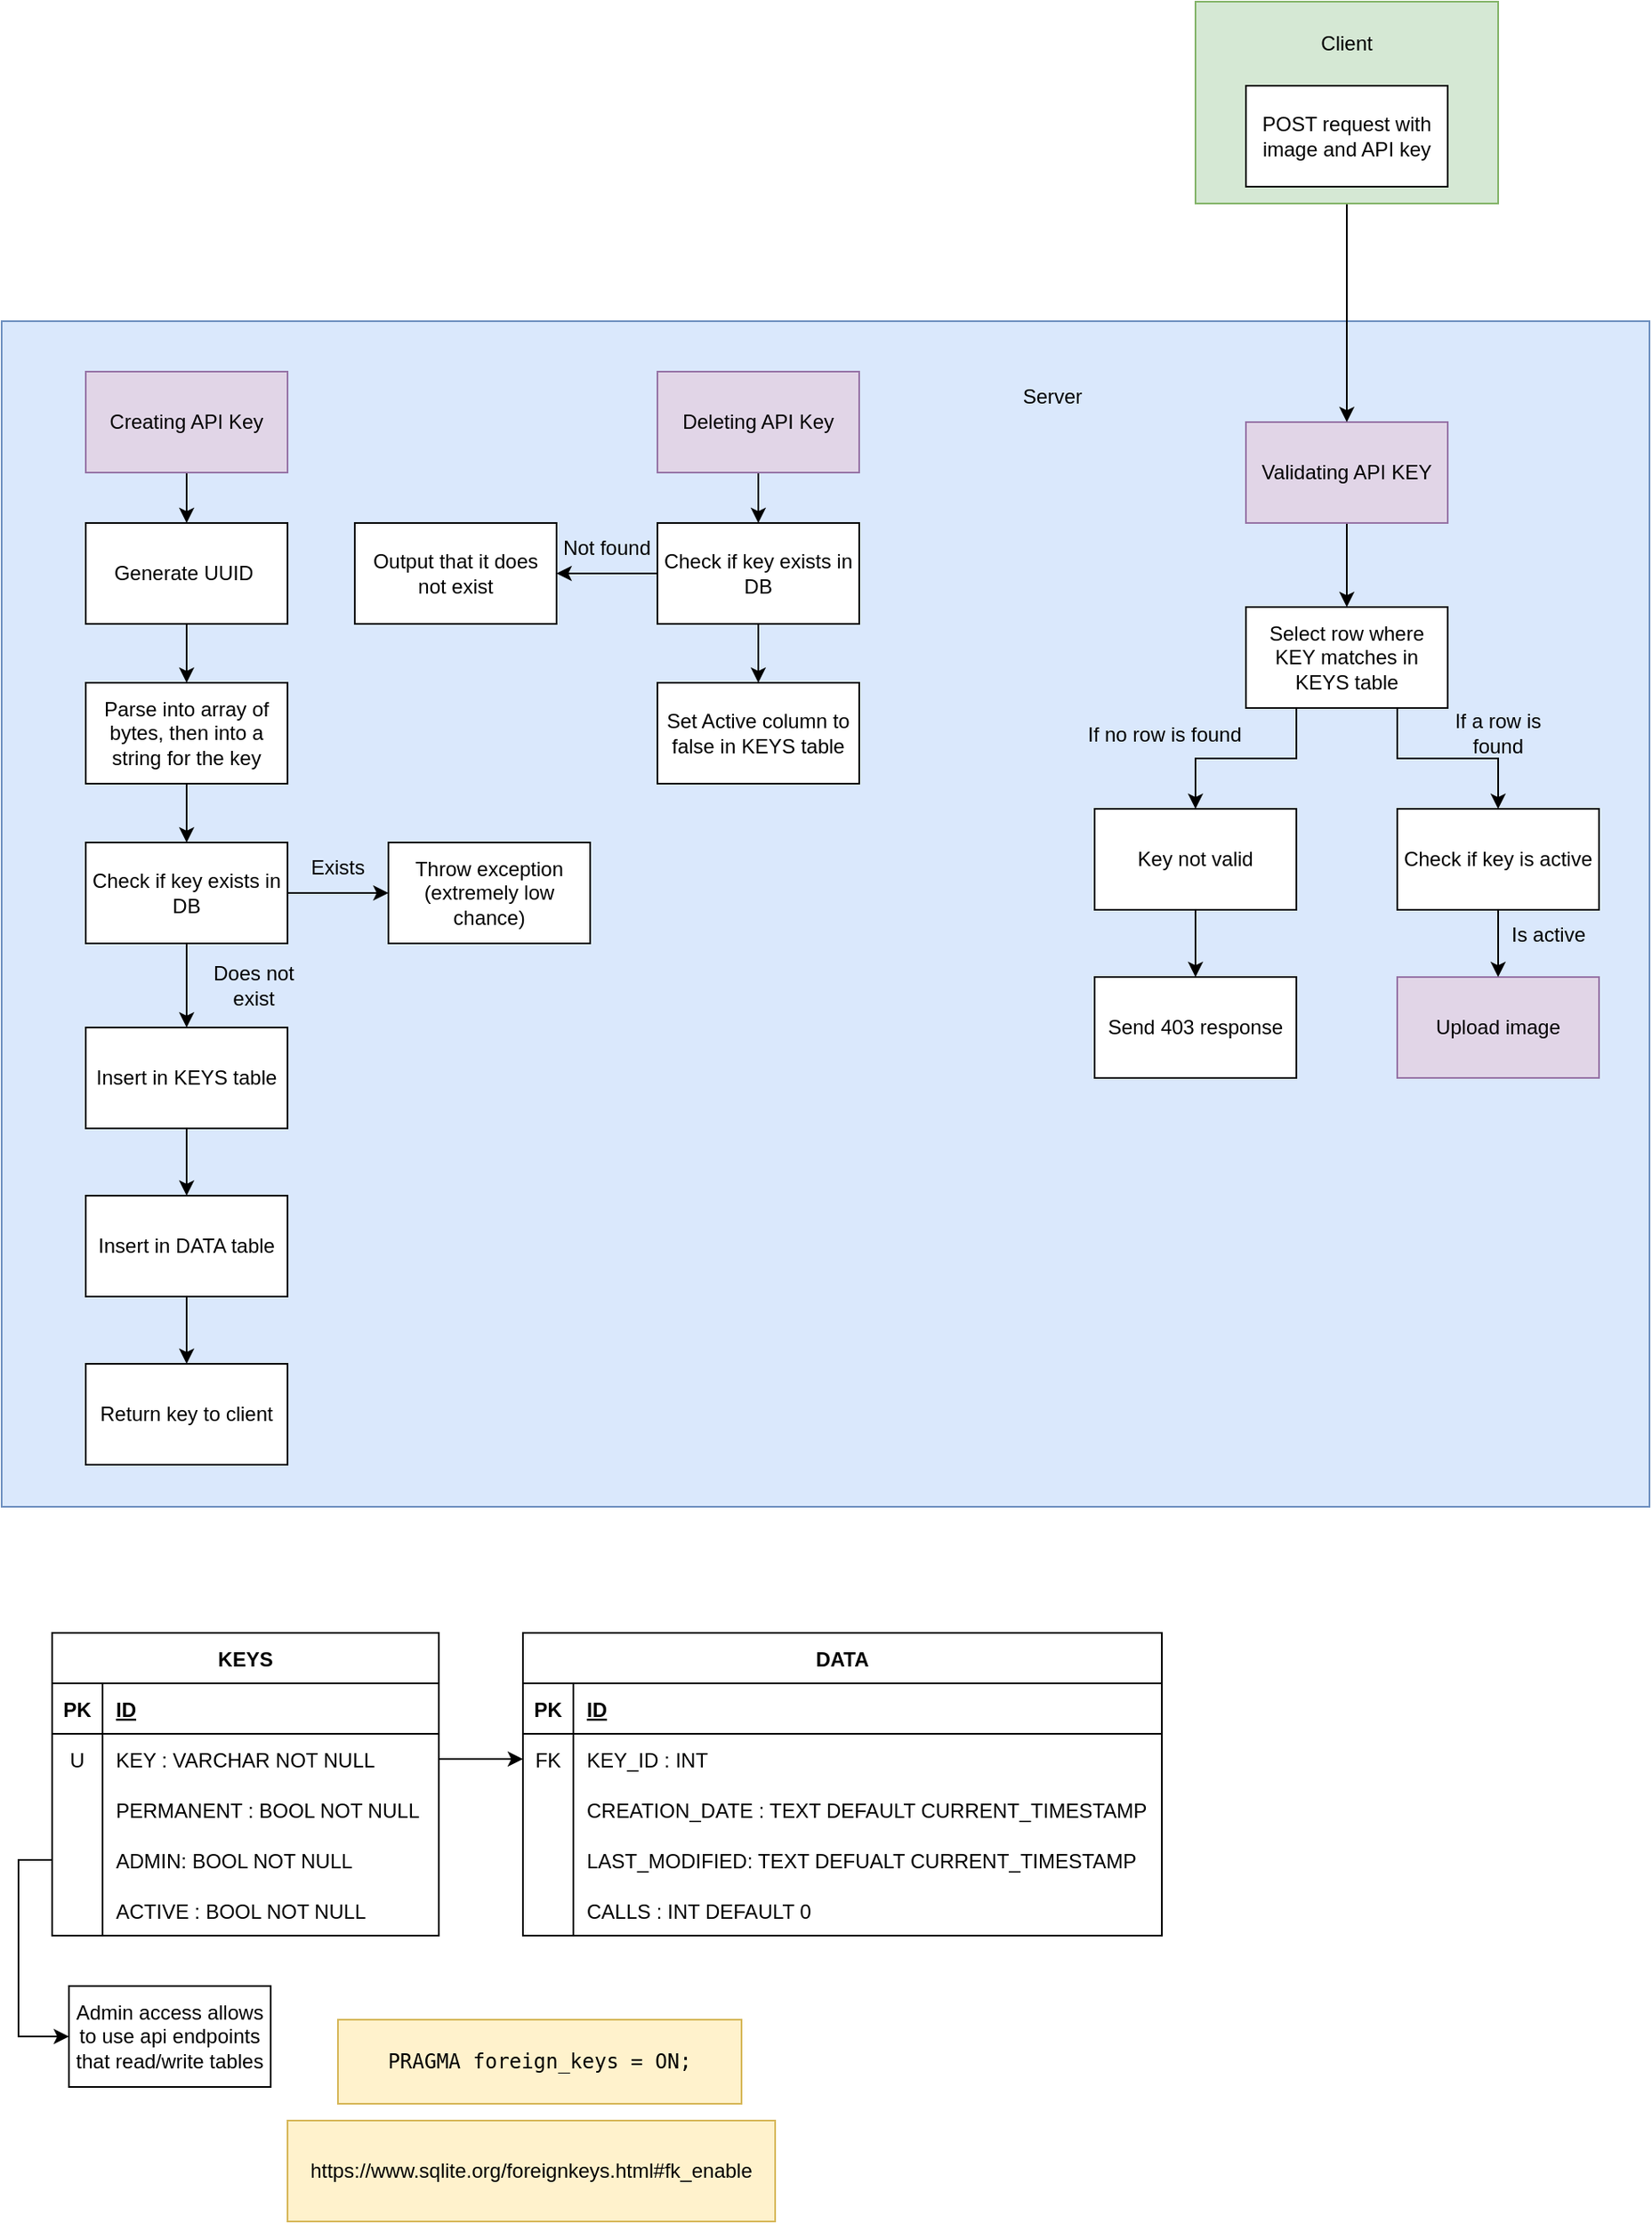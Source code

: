 <mxfile version="16.6.4" type="device"><diagram id="5JW9QRFGZYJv1i0NYqDo" name="Page-1"><mxGraphModel dx="1422" dy="1293" grid="1" gridSize="10" guides="1" tooltips="1" connect="1" arrows="1" fold="1" page="1" pageScale="1" pageWidth="1000" pageHeight="500" math="0" shadow="0"><root><mxCell id="0"/><mxCell id="1" parent="0"/><mxCell id="wKoaRFT6PWMqUwzqwJOh-6" value="" style="rounded=0;whiteSpace=wrap;html=1;fillColor=#dae8fc;strokeColor=#6c8ebf;" parent="1" vertex="1"><mxGeometry x="10" y="-230" width="980" height="705" as="geometry"/></mxCell><mxCell id="wKoaRFT6PWMqUwzqwJOh-14" value="" style="edgeStyle=orthogonalEdgeStyle;rounded=0;orthogonalLoop=1;jettySize=auto;html=1;" parent="1" source="f61jdf3002YQhbzdiK5C-1" target="wKoaRFT6PWMqUwzqwJOh-9" edge="1"><mxGeometry relative="1" as="geometry"/></mxCell><mxCell id="f61jdf3002YQhbzdiK5C-1" value="Creating API Key" style="rounded=0;whiteSpace=wrap;html=1;fillColor=#e1d5e7;strokeColor=#9673a6;" parent="1" vertex="1"><mxGeometry x="60" y="-200" width="120" height="60" as="geometry"/></mxCell><mxCell id="wKoaRFT6PWMqUwzqwJOh-24" value="" style="edgeStyle=orthogonalEdgeStyle;rounded=0;orthogonalLoop=1;jettySize=auto;html=1;strokeColor=default;" parent="1" source="f61jdf3002YQhbzdiK5C-2" target="wKoaRFT6PWMqUwzqwJOh-23" edge="1"><mxGeometry relative="1" as="geometry"/></mxCell><mxCell id="f61jdf3002YQhbzdiK5C-2" value="Deleting API Key" style="rounded=0;whiteSpace=wrap;html=1;fillColor=#e1d5e7;strokeColor=#9673a6;" parent="1" vertex="1"><mxGeometry x="400" y="-200" width="120" height="60" as="geometry"/></mxCell><mxCell id="f61jdf3002YQhbzdiK5C-52" style="edgeStyle=orthogonalEdgeStyle;rounded=0;orthogonalLoop=1;jettySize=auto;html=1;exitX=0.5;exitY=1;exitDx=0;exitDy=0;" parent="1" source="f61jdf3002YQhbzdiK5C-3" target="f61jdf3002YQhbzdiK5C-51" edge="1"><mxGeometry relative="1" as="geometry"/></mxCell><mxCell id="f61jdf3002YQhbzdiK5C-3" value="Validating API KEY" style="rounded=0;whiteSpace=wrap;html=1;fillColor=#e1d5e7;strokeColor=#9673a6;" parent="1" vertex="1"><mxGeometry x="750" y="-170" width="120" height="60" as="geometry"/></mxCell><mxCell id="f61jdf3002YQhbzdiK5C-4" value="KEYS" style="shape=table;startSize=30;container=1;collapsible=1;childLayout=tableLayout;fixedRows=1;rowLines=0;fontStyle=1;align=center;resizeLast=1;" parent="1" vertex="1"><mxGeometry x="40" y="550" width="230" height="180" as="geometry"/></mxCell><mxCell id="f61jdf3002YQhbzdiK5C-5" value="" style="shape=tableRow;horizontal=0;startSize=0;swimlaneHead=0;swimlaneBody=0;fillColor=none;collapsible=0;dropTarget=0;points=[[0,0.5],[1,0.5]];portConstraint=eastwest;top=0;left=0;right=0;bottom=1;" parent="f61jdf3002YQhbzdiK5C-4" vertex="1"><mxGeometry y="30" width="230" height="30" as="geometry"/></mxCell><mxCell id="f61jdf3002YQhbzdiK5C-6" value="PK" style="shape=partialRectangle;connectable=0;fillColor=none;top=0;left=0;bottom=0;right=0;fontStyle=1;overflow=hidden;" parent="f61jdf3002YQhbzdiK5C-5" vertex="1"><mxGeometry width="30" height="30" as="geometry"><mxRectangle width="30" height="30" as="alternateBounds"/></mxGeometry></mxCell><mxCell id="f61jdf3002YQhbzdiK5C-7" value="ID" style="shape=partialRectangle;connectable=0;fillColor=none;top=0;left=0;bottom=0;right=0;align=left;spacingLeft=6;fontStyle=5;overflow=hidden;" parent="f61jdf3002YQhbzdiK5C-5" vertex="1"><mxGeometry x="30" width="200" height="30" as="geometry"><mxRectangle width="200" height="30" as="alternateBounds"/></mxGeometry></mxCell><mxCell id="f61jdf3002YQhbzdiK5C-8" value="" style="shape=tableRow;horizontal=0;startSize=0;swimlaneHead=0;swimlaneBody=0;fillColor=none;collapsible=0;dropTarget=0;points=[[0,0.5],[1,0.5]];portConstraint=eastwest;top=0;left=0;right=0;bottom=0;" parent="f61jdf3002YQhbzdiK5C-4" vertex="1"><mxGeometry y="60" width="230" height="30" as="geometry"/></mxCell><mxCell id="f61jdf3002YQhbzdiK5C-9" value="U" style="shape=partialRectangle;connectable=0;fillColor=none;top=0;left=0;bottom=0;right=0;editable=1;overflow=hidden;" parent="f61jdf3002YQhbzdiK5C-8" vertex="1"><mxGeometry width="30" height="30" as="geometry"><mxRectangle width="30" height="30" as="alternateBounds"/></mxGeometry></mxCell><mxCell id="f61jdf3002YQhbzdiK5C-10" value="KEY : VARCHAR NOT NULL" style="shape=partialRectangle;connectable=0;fillColor=none;top=0;left=0;bottom=0;right=0;align=left;spacingLeft=6;overflow=hidden;" parent="f61jdf3002YQhbzdiK5C-8" vertex="1"><mxGeometry x="30" width="200" height="30" as="geometry"><mxRectangle width="200" height="30" as="alternateBounds"/></mxGeometry></mxCell><mxCell id="f61jdf3002YQhbzdiK5C-11" value="" style="shape=tableRow;horizontal=0;startSize=0;swimlaneHead=0;swimlaneBody=0;fillColor=none;collapsible=0;dropTarget=0;points=[[0,0.5],[1,0.5]];portConstraint=eastwest;top=0;left=0;right=0;bottom=0;" parent="f61jdf3002YQhbzdiK5C-4" vertex="1"><mxGeometry y="90" width="230" height="30" as="geometry"/></mxCell><mxCell id="f61jdf3002YQhbzdiK5C-12" value="" style="shape=partialRectangle;connectable=0;fillColor=none;top=0;left=0;bottom=0;right=0;editable=1;overflow=hidden;" parent="f61jdf3002YQhbzdiK5C-11" vertex="1"><mxGeometry width="30" height="30" as="geometry"><mxRectangle width="30" height="30" as="alternateBounds"/></mxGeometry></mxCell><mxCell id="f61jdf3002YQhbzdiK5C-13" value="PERMANENT : BOOL NOT NULL" style="shape=partialRectangle;connectable=0;fillColor=none;top=0;left=0;bottom=0;right=0;align=left;spacingLeft=6;overflow=hidden;" parent="f61jdf3002YQhbzdiK5C-11" vertex="1"><mxGeometry x="30" width="200" height="30" as="geometry"><mxRectangle width="200" height="30" as="alternateBounds"/></mxGeometry></mxCell><mxCell id="wKoaRFT6PWMqUwzqwJOh-47" value="" style="shape=tableRow;horizontal=0;startSize=0;swimlaneHead=0;swimlaneBody=0;fillColor=none;collapsible=0;dropTarget=0;points=[[0,0.5],[1,0.5]];portConstraint=eastwest;top=0;left=0;right=0;bottom=0;" parent="f61jdf3002YQhbzdiK5C-4" vertex="1"><mxGeometry y="120" width="230" height="30" as="geometry"/></mxCell><mxCell id="wKoaRFT6PWMqUwzqwJOh-48" value="" style="shape=partialRectangle;connectable=0;fillColor=none;top=0;left=0;bottom=0;right=0;editable=1;overflow=hidden;" parent="wKoaRFT6PWMqUwzqwJOh-47" vertex="1"><mxGeometry width="30" height="30" as="geometry"><mxRectangle width="30" height="30" as="alternateBounds"/></mxGeometry></mxCell><mxCell id="wKoaRFT6PWMqUwzqwJOh-49" value="ADMIN: BOOL NOT NULL" style="shape=partialRectangle;connectable=0;fillColor=none;top=0;left=0;bottom=0;right=0;align=left;spacingLeft=6;overflow=hidden;" parent="wKoaRFT6PWMqUwzqwJOh-47" vertex="1"><mxGeometry x="30" width="200" height="30" as="geometry"><mxRectangle width="200" height="30" as="alternateBounds"/></mxGeometry></mxCell><mxCell id="f61jdf3002YQhbzdiK5C-14" value="" style="shape=tableRow;horizontal=0;startSize=0;swimlaneHead=0;swimlaneBody=0;fillColor=none;collapsible=0;dropTarget=0;points=[[0,0.5],[1,0.5]];portConstraint=eastwest;top=0;left=0;right=0;bottom=0;" parent="f61jdf3002YQhbzdiK5C-4" vertex="1"><mxGeometry y="150" width="230" height="30" as="geometry"/></mxCell><mxCell id="f61jdf3002YQhbzdiK5C-15" value="" style="shape=partialRectangle;connectable=0;fillColor=none;top=0;left=0;bottom=0;right=0;editable=1;overflow=hidden;" parent="f61jdf3002YQhbzdiK5C-14" vertex="1"><mxGeometry width="30" height="30" as="geometry"><mxRectangle width="30" height="30" as="alternateBounds"/></mxGeometry></mxCell><mxCell id="f61jdf3002YQhbzdiK5C-16" value="ACTIVE : BOOL NOT NULL" style="shape=partialRectangle;connectable=0;fillColor=none;top=0;left=0;bottom=0;right=0;align=left;spacingLeft=6;overflow=hidden;" parent="f61jdf3002YQhbzdiK5C-14" vertex="1"><mxGeometry x="30" width="200" height="30" as="geometry"><mxRectangle width="200" height="30" as="alternateBounds"/></mxGeometry></mxCell><mxCell id="f61jdf3002YQhbzdiK5C-31" value="DATA" style="shape=table;startSize=30;container=1;collapsible=1;childLayout=tableLayout;fixedRows=1;rowLines=0;fontStyle=1;align=center;resizeLast=1;" parent="1" vertex="1"><mxGeometry x="320" y="550" width="380" height="180" as="geometry"/></mxCell><mxCell id="f61jdf3002YQhbzdiK5C-32" value="" style="shape=tableRow;horizontal=0;startSize=0;swimlaneHead=0;swimlaneBody=0;fillColor=none;collapsible=0;dropTarget=0;points=[[0,0.5],[1,0.5]];portConstraint=eastwest;top=0;left=0;right=0;bottom=1;" parent="f61jdf3002YQhbzdiK5C-31" vertex="1"><mxGeometry y="30" width="380" height="30" as="geometry"/></mxCell><mxCell id="f61jdf3002YQhbzdiK5C-33" value="PK" style="shape=partialRectangle;connectable=0;fillColor=none;top=0;left=0;bottom=0;right=0;fontStyle=1;overflow=hidden;" parent="f61jdf3002YQhbzdiK5C-32" vertex="1"><mxGeometry width="30" height="30" as="geometry"><mxRectangle width="30" height="30" as="alternateBounds"/></mxGeometry></mxCell><mxCell id="f61jdf3002YQhbzdiK5C-34" value="ID" style="shape=partialRectangle;connectable=0;fillColor=none;top=0;left=0;bottom=0;right=0;align=left;spacingLeft=6;fontStyle=5;overflow=hidden;" parent="f61jdf3002YQhbzdiK5C-32" vertex="1"><mxGeometry x="30" width="350" height="30" as="geometry"><mxRectangle width="350" height="30" as="alternateBounds"/></mxGeometry></mxCell><mxCell id="f61jdf3002YQhbzdiK5C-41" value="" style="shape=tableRow;horizontal=0;startSize=0;swimlaneHead=0;swimlaneBody=0;fillColor=none;collapsible=0;dropTarget=0;points=[[0,0.5],[1,0.5]];portConstraint=eastwest;top=0;left=0;right=0;bottom=0;" parent="f61jdf3002YQhbzdiK5C-31" vertex="1"><mxGeometry y="60" width="380" height="30" as="geometry"/></mxCell><mxCell id="f61jdf3002YQhbzdiK5C-42" value="FK" style="shape=partialRectangle;connectable=0;fillColor=none;top=0;left=0;bottom=0;right=0;editable=1;overflow=hidden;" parent="f61jdf3002YQhbzdiK5C-41" vertex="1"><mxGeometry width="30" height="30" as="geometry"><mxRectangle width="30" height="30" as="alternateBounds"/></mxGeometry></mxCell><mxCell id="f61jdf3002YQhbzdiK5C-43" value="KEY_ID : INT" style="shape=partialRectangle;connectable=0;fillColor=none;top=0;left=0;bottom=0;right=0;align=left;spacingLeft=6;overflow=hidden;" parent="f61jdf3002YQhbzdiK5C-41" vertex="1"><mxGeometry x="30" width="350" height="30" as="geometry"><mxRectangle width="350" height="30" as="alternateBounds"/></mxGeometry></mxCell><mxCell id="f61jdf3002YQhbzdiK5C-35" value="" style="shape=tableRow;horizontal=0;startSize=0;swimlaneHead=0;swimlaneBody=0;fillColor=none;collapsible=0;dropTarget=0;points=[[0,0.5],[1,0.5]];portConstraint=eastwest;top=0;left=0;right=0;bottom=0;" parent="f61jdf3002YQhbzdiK5C-31" vertex="1"><mxGeometry y="90" width="380" height="30" as="geometry"/></mxCell><mxCell id="f61jdf3002YQhbzdiK5C-36" value="" style="shape=partialRectangle;connectable=0;fillColor=none;top=0;left=0;bottom=0;right=0;editable=1;overflow=hidden;" parent="f61jdf3002YQhbzdiK5C-35" vertex="1"><mxGeometry width="30" height="30" as="geometry"><mxRectangle width="30" height="30" as="alternateBounds"/></mxGeometry></mxCell><mxCell id="f61jdf3002YQhbzdiK5C-37" value="CREATION_DATE : TEXT DEFAULT CURRENT_TIMESTAMP" style="shape=partialRectangle;connectable=0;fillColor=none;top=0;left=0;bottom=0;right=0;align=left;spacingLeft=6;overflow=hidden;" parent="f61jdf3002YQhbzdiK5C-35" vertex="1"><mxGeometry x="30" width="350" height="30" as="geometry"><mxRectangle width="350" height="30" as="alternateBounds"/></mxGeometry></mxCell><mxCell id="wKoaRFT6PWMqUwzqwJOh-44" value="" style="shape=tableRow;horizontal=0;startSize=0;swimlaneHead=0;swimlaneBody=0;fillColor=none;collapsible=0;dropTarget=0;points=[[0,0.5],[1,0.5]];portConstraint=eastwest;top=0;left=0;right=0;bottom=0;" parent="f61jdf3002YQhbzdiK5C-31" vertex="1"><mxGeometry y="120" width="380" height="30" as="geometry"/></mxCell><mxCell id="wKoaRFT6PWMqUwzqwJOh-45" value="" style="shape=partialRectangle;connectable=0;fillColor=none;top=0;left=0;bottom=0;right=0;editable=1;overflow=hidden;" parent="wKoaRFT6PWMqUwzqwJOh-44" vertex="1"><mxGeometry width="30" height="30" as="geometry"><mxRectangle width="30" height="30" as="alternateBounds"/></mxGeometry></mxCell><mxCell id="wKoaRFT6PWMqUwzqwJOh-46" value="LAST_MODIFIED: TEXT DEFUALT CURRENT_TIMESTAMP" style="shape=partialRectangle;connectable=0;fillColor=none;top=0;left=0;bottom=0;right=0;align=left;spacingLeft=6;overflow=hidden;" parent="wKoaRFT6PWMqUwzqwJOh-44" vertex="1"><mxGeometry x="30" width="350" height="30" as="geometry"><mxRectangle width="350" height="30" as="alternateBounds"/></mxGeometry></mxCell><mxCell id="f61jdf3002YQhbzdiK5C-38" value="" style="shape=tableRow;horizontal=0;startSize=0;swimlaneHead=0;swimlaneBody=0;fillColor=none;collapsible=0;dropTarget=0;points=[[0,0.5],[1,0.5]];portConstraint=eastwest;top=0;left=0;right=0;bottom=0;" parent="f61jdf3002YQhbzdiK5C-31" vertex="1"><mxGeometry y="150" width="380" height="30" as="geometry"/></mxCell><mxCell id="f61jdf3002YQhbzdiK5C-39" value="" style="shape=partialRectangle;connectable=0;fillColor=none;top=0;left=0;bottom=0;right=0;editable=1;overflow=hidden;" parent="f61jdf3002YQhbzdiK5C-38" vertex="1"><mxGeometry width="30" height="30" as="geometry"><mxRectangle width="30" height="30" as="alternateBounds"/></mxGeometry></mxCell><mxCell id="f61jdf3002YQhbzdiK5C-40" value="CALLS : INT DEFAULT 0" style="shape=partialRectangle;connectable=0;fillColor=none;top=0;left=0;bottom=0;right=0;align=left;spacingLeft=6;overflow=hidden;" parent="f61jdf3002YQhbzdiK5C-38" vertex="1"><mxGeometry x="30" width="350" height="30" as="geometry"><mxRectangle width="350" height="30" as="alternateBounds"/></mxGeometry></mxCell><mxCell id="f61jdf3002YQhbzdiK5C-44" value="" style="endArrow=classic;html=1;rounded=0;edgeStyle=orthogonalEdgeStyle;" parent="1" source="f61jdf3002YQhbzdiK5C-8" target="f61jdf3002YQhbzdiK5C-41" edge="1"><mxGeometry width="50" height="50" relative="1" as="geometry"><mxPoint x="400" y="610" as="sourcePoint"/><mxPoint x="450" y="560" as="targetPoint"/></mxGeometry></mxCell><mxCell id="f61jdf3002YQhbzdiK5C-48" style="edgeStyle=orthogonalEdgeStyle;rounded=0;orthogonalLoop=1;jettySize=auto;html=1;exitX=0.5;exitY=1;exitDx=0;exitDy=0;" parent="1" source="f61jdf3002YQhbzdiK5C-45" target="f61jdf3002YQhbzdiK5C-46" edge="1"><mxGeometry relative="1" as="geometry"/></mxCell><mxCell id="f61jdf3002YQhbzdiK5C-45" value="Insert in KEYS table" style="rounded=0;whiteSpace=wrap;html=1;" parent="1" vertex="1"><mxGeometry x="60" y="190" width="120" height="60" as="geometry"/></mxCell><mxCell id="f61jdf3002YQhbzdiK5C-67" style="edgeStyle=orthogonalEdgeStyle;rounded=0;orthogonalLoop=1;jettySize=auto;html=1;exitX=0.5;exitY=1;exitDx=0;exitDy=0;" parent="1" source="f61jdf3002YQhbzdiK5C-46" target="f61jdf3002YQhbzdiK5C-66" edge="1"><mxGeometry relative="1" as="geometry"/></mxCell><mxCell id="f61jdf3002YQhbzdiK5C-46" value="Insert in DATA table" style="rounded=0;whiteSpace=wrap;html=1;" parent="1" vertex="1"><mxGeometry x="60" y="290" width="120" height="60" as="geometry"/></mxCell><mxCell id="f61jdf3002YQhbzdiK5C-49" value="Set Active column to false in KEYS table" style="rounded=0;whiteSpace=wrap;html=1;" parent="1" vertex="1"><mxGeometry x="400" y="-15" width="120" height="60" as="geometry"/></mxCell><mxCell id="f61jdf3002YQhbzdiK5C-59" style="edgeStyle=orthogonalEdgeStyle;rounded=0;orthogonalLoop=1;jettySize=auto;html=1;exitX=0.25;exitY=1;exitDx=0;exitDy=0;" parent="1" source="f61jdf3002YQhbzdiK5C-51" target="f61jdf3002YQhbzdiK5C-53" edge="1"><mxGeometry relative="1" as="geometry"/></mxCell><mxCell id="wKoaRFT6PWMqUwzqwJOh-30" style="edgeStyle=orthogonalEdgeStyle;rounded=0;orthogonalLoop=1;jettySize=auto;html=1;exitX=0.75;exitY=1;exitDx=0;exitDy=0;strokeColor=default;" parent="1" source="f61jdf3002YQhbzdiK5C-51" target="wKoaRFT6PWMqUwzqwJOh-29" edge="1"><mxGeometry relative="1" as="geometry"/></mxCell><mxCell id="f61jdf3002YQhbzdiK5C-51" value="Select row where KEY matches in KEYS table" style="rounded=0;whiteSpace=wrap;html=1;" parent="1" vertex="1"><mxGeometry x="750" y="-60" width="120" height="60" as="geometry"/></mxCell><mxCell id="f61jdf3002YQhbzdiK5C-64" value="" style="edgeStyle=orthogonalEdgeStyle;rounded=0;orthogonalLoop=1;jettySize=auto;html=1;" parent="1" source="f61jdf3002YQhbzdiK5C-53" target="f61jdf3002YQhbzdiK5C-63" edge="1"><mxGeometry relative="1" as="geometry"/></mxCell><mxCell id="f61jdf3002YQhbzdiK5C-53" value="Key not valid" style="rounded=0;whiteSpace=wrap;html=1;" parent="1" vertex="1"><mxGeometry x="660" y="60" width="120" height="60" as="geometry"/></mxCell><mxCell id="f61jdf3002YQhbzdiK5C-55" value="Upload image" style="rounded=0;whiteSpace=wrap;html=1;fillColor=#e1d5e7;strokeColor=#9673a6;" parent="1" vertex="1"><mxGeometry x="840" y="160" width="120" height="60" as="geometry"/></mxCell><mxCell id="f61jdf3002YQhbzdiK5C-62" value="If no row is found" style="text;strokeColor=none;fillColor=none;align=left;verticalAlign=middle;spacingLeft=4;spacingRight=4;overflow=hidden;points=[[0,0.5],[1,0.5]];portConstraint=eastwest;rotatable=0;" parent="1" vertex="1"><mxGeometry x="650" width="110" height="30" as="geometry"/></mxCell><mxCell id="f61jdf3002YQhbzdiK5C-63" value="Send 403 response" style="rounded=0;whiteSpace=wrap;html=1;" parent="1" vertex="1"><mxGeometry x="660" y="160" width="120" height="60" as="geometry"/></mxCell><mxCell id="f61jdf3002YQhbzdiK5C-65" value="If a row is found" style="text;html=1;strokeColor=none;fillColor=none;align=center;verticalAlign=middle;whiteSpace=wrap;rounded=0;" parent="1" vertex="1"><mxGeometry x="870" width="60" height="30" as="geometry"/></mxCell><mxCell id="f61jdf3002YQhbzdiK5C-66" value="Return key to client" style="rounded=0;whiteSpace=wrap;html=1;" parent="1" vertex="1"><mxGeometry x="60" y="390" width="120" height="60" as="geometry"/></mxCell><mxCell id="wKoaRFT6PWMqUwzqwJOh-2" style="edgeStyle=orthogonalEdgeStyle;rounded=0;orthogonalLoop=1;jettySize=auto;html=1;" parent="1" source="wKoaRFT6PWMqUwzqwJOh-1" target="f61jdf3002YQhbzdiK5C-3" edge="1"><mxGeometry relative="1" as="geometry"/></mxCell><mxCell id="wKoaRFT6PWMqUwzqwJOh-4" value="" style="rounded=0;whiteSpace=wrap;html=1;fillColor=#d5e8d4;strokeColor=#82b366;" parent="1" vertex="1"><mxGeometry x="720" y="-420" width="180" height="120" as="geometry"/></mxCell><mxCell id="wKoaRFT6PWMqUwzqwJOh-1" value="POST request with image and API key" style="rounded=0;whiteSpace=wrap;html=1;" parent="1" vertex="1"><mxGeometry x="750" y="-370" width="120" height="60" as="geometry"/></mxCell><mxCell id="wKoaRFT6PWMqUwzqwJOh-5" value="Client" style="text;html=1;strokeColor=none;fillColor=none;align=center;verticalAlign=middle;whiteSpace=wrap;rounded=0;" parent="1" vertex="1"><mxGeometry x="780" y="-410" width="60" height="30" as="geometry"/></mxCell><mxCell id="wKoaRFT6PWMqUwzqwJOh-7" value="Server" style="text;html=1;strokeColor=none;fillColor=none;align=center;verticalAlign=middle;whiteSpace=wrap;rounded=0;" parent="1" vertex="1"><mxGeometry x="560" y="-210" width="150" height="50" as="geometry"/></mxCell><mxCell id="wKoaRFT6PWMqUwzqwJOh-15" value="" style="edgeStyle=orthogonalEdgeStyle;rounded=0;orthogonalLoop=1;jettySize=auto;html=1;" parent="1" source="wKoaRFT6PWMqUwzqwJOh-9" target="wKoaRFT6PWMqUwzqwJOh-12" edge="1"><mxGeometry relative="1" as="geometry"/></mxCell><mxCell id="wKoaRFT6PWMqUwzqwJOh-9" value="Generate UUID&amp;nbsp;" style="rounded=0;whiteSpace=wrap;html=1;" parent="1" vertex="1"><mxGeometry x="60" y="-110" width="120" height="60" as="geometry"/></mxCell><mxCell id="wKoaRFT6PWMqUwzqwJOh-16" value="" style="edgeStyle=orthogonalEdgeStyle;rounded=0;orthogonalLoop=1;jettySize=auto;html=1;" parent="1" source="wKoaRFT6PWMqUwzqwJOh-12" target="wKoaRFT6PWMqUwzqwJOh-13" edge="1"><mxGeometry relative="1" as="geometry"/></mxCell><mxCell id="wKoaRFT6PWMqUwzqwJOh-12" value="Parse into array of bytes, then into a string for the key" style="rounded=0;whiteSpace=wrap;html=1;" parent="1" vertex="1"><mxGeometry x="60" y="-15" width="120" height="60" as="geometry"/></mxCell><mxCell id="wKoaRFT6PWMqUwzqwJOh-19" value="" style="edgeStyle=orthogonalEdgeStyle;rounded=0;orthogonalLoop=1;jettySize=auto;html=1;strokeColor=default;" parent="1" source="wKoaRFT6PWMqUwzqwJOh-13" target="wKoaRFT6PWMqUwzqwJOh-18" edge="1"><mxGeometry relative="1" as="geometry"/></mxCell><mxCell id="wKoaRFT6PWMqUwzqwJOh-21" value="" style="edgeStyle=orthogonalEdgeStyle;rounded=0;orthogonalLoop=1;jettySize=auto;html=1;strokeColor=default;" parent="1" source="wKoaRFT6PWMqUwzqwJOh-13" target="f61jdf3002YQhbzdiK5C-45" edge="1"><mxGeometry relative="1" as="geometry"/></mxCell><mxCell id="wKoaRFT6PWMqUwzqwJOh-13" value="Check if key exists in DB" style="rounded=0;whiteSpace=wrap;html=1;" parent="1" vertex="1"><mxGeometry x="60" y="80" width="120" height="60" as="geometry"/></mxCell><mxCell id="wKoaRFT6PWMqUwzqwJOh-18" value="Throw exception&lt;br&gt;(extremely low chance)" style="rounded=0;whiteSpace=wrap;html=1;" parent="1" vertex="1"><mxGeometry x="240" y="80" width="120" height="60" as="geometry"/></mxCell><mxCell id="wKoaRFT6PWMqUwzqwJOh-20" value="Exists" style="text;html=1;strokeColor=none;fillColor=none;align=center;verticalAlign=middle;whiteSpace=wrap;rounded=0;" parent="1" vertex="1"><mxGeometry x="180" y="80" width="60" height="30" as="geometry"/></mxCell><mxCell id="wKoaRFT6PWMqUwzqwJOh-22" value="Does not exist" style="text;html=1;strokeColor=none;fillColor=none;align=center;verticalAlign=middle;whiteSpace=wrap;rounded=0;" parent="1" vertex="1"><mxGeometry x="130" y="150" width="60" height="30" as="geometry"/></mxCell><mxCell id="wKoaRFT6PWMqUwzqwJOh-25" value="" style="edgeStyle=orthogonalEdgeStyle;rounded=0;orthogonalLoop=1;jettySize=auto;html=1;strokeColor=default;" parent="1" source="wKoaRFT6PWMqUwzqwJOh-23" target="f61jdf3002YQhbzdiK5C-49" edge="1"><mxGeometry relative="1" as="geometry"/></mxCell><mxCell id="wKoaRFT6PWMqUwzqwJOh-27" value="" style="edgeStyle=orthogonalEdgeStyle;rounded=0;orthogonalLoop=1;jettySize=auto;html=1;strokeColor=default;" parent="1" source="wKoaRFT6PWMqUwzqwJOh-23" target="wKoaRFT6PWMqUwzqwJOh-26" edge="1"><mxGeometry relative="1" as="geometry"/></mxCell><mxCell id="wKoaRFT6PWMqUwzqwJOh-23" value="Check if key exists in DB" style="rounded=0;whiteSpace=wrap;html=1;" parent="1" vertex="1"><mxGeometry x="400" y="-110" width="120" height="60" as="geometry"/></mxCell><mxCell id="wKoaRFT6PWMqUwzqwJOh-26" value="Output that it does not exist" style="rounded=0;whiteSpace=wrap;html=1;" parent="1" vertex="1"><mxGeometry x="220" y="-110" width="120" height="60" as="geometry"/></mxCell><mxCell id="wKoaRFT6PWMqUwzqwJOh-28" value="Not found" style="text;html=1;strokeColor=none;fillColor=none;align=center;verticalAlign=middle;whiteSpace=wrap;rounded=0;" parent="1" vertex="1"><mxGeometry x="340" y="-110" width="60" height="30" as="geometry"/></mxCell><mxCell id="wKoaRFT6PWMqUwzqwJOh-31" value="" style="edgeStyle=orthogonalEdgeStyle;rounded=0;orthogonalLoop=1;jettySize=auto;html=1;strokeColor=default;" parent="1" source="wKoaRFT6PWMqUwzqwJOh-29" target="f61jdf3002YQhbzdiK5C-55" edge="1"><mxGeometry relative="1" as="geometry"/></mxCell><mxCell id="wKoaRFT6PWMqUwzqwJOh-29" value="Check if key is active" style="rounded=0;whiteSpace=wrap;html=1;" parent="1" vertex="1"><mxGeometry x="840" y="60" width="120" height="60" as="geometry"/></mxCell><mxCell id="wKoaRFT6PWMqUwzqwJOh-32" value="Is active" style="text;html=1;strokeColor=none;fillColor=none;align=center;verticalAlign=middle;whiteSpace=wrap;rounded=0;" parent="1" vertex="1"><mxGeometry x="900" y="120" width="60" height="30" as="geometry"/></mxCell><mxCell id="wKoaRFT6PWMqUwzqwJOh-34" value="" style="shape=tableRow;horizontal=0;startSize=0;swimlaneHead=0;swimlaneBody=0;fillColor=none;collapsible=0;dropTarget=0;points=[[0,0.5],[1,0.5]];portConstraint=eastwest;top=0;left=0;right=0;bottom=0;" parent="1" vertex="1"><mxGeometry x="320" y="700" width="220" height="30" as="geometry"/></mxCell><mxCell id="wKoaRFT6PWMqUwzqwJOh-35" value="" style="shape=partialRectangle;connectable=0;fillColor=none;top=0;left=0;bottom=0;right=0;editable=1;overflow=hidden;" parent="wKoaRFT6PWMqUwzqwJOh-34" vertex="1"><mxGeometry width="30" height="30" as="geometry"><mxRectangle width="30" height="30" as="alternateBounds"/></mxGeometry></mxCell><mxCell id="wKoaRFT6PWMqUwzqwJOh-37" value="" style="shape=tableRow;horizontal=0;startSize=0;swimlaneHead=0;swimlaneBody=0;fillColor=none;collapsible=0;dropTarget=0;points=[[0,0.5],[1,0.5]];portConstraint=eastwest;top=0;left=0;right=0;bottom=0;" parent="1" vertex="1"><mxGeometry x="320" y="700" width="220" height="30" as="geometry"/></mxCell><mxCell id="wKoaRFT6PWMqUwzqwJOh-38" value="" style="shape=partialRectangle;connectable=0;fillColor=none;top=0;left=0;bottom=0;right=0;editable=1;overflow=hidden;" parent="wKoaRFT6PWMqUwzqwJOh-37" vertex="1"><mxGeometry width="30" height="30" as="geometry"><mxRectangle width="30" height="30" as="alternateBounds"/></mxGeometry></mxCell><mxCell id="wKoaRFT6PWMqUwzqwJOh-50" value="Admin access allows to use api endpoints that read/write tables" style="rounded=0;whiteSpace=wrap;html=1;" parent="1" vertex="1"><mxGeometry x="50" y="760" width="120" height="60" as="geometry"/></mxCell><mxCell id="wKoaRFT6PWMqUwzqwJOh-54" style="edgeStyle=orthogonalEdgeStyle;rounded=0;orthogonalLoop=1;jettySize=auto;html=1;strokeColor=default;entryX=0;entryY=0.5;entryDx=0;entryDy=0;" parent="1" source="wKoaRFT6PWMqUwzqwJOh-47" target="wKoaRFT6PWMqUwzqwJOh-50" edge="1"><mxGeometry relative="1" as="geometry"/></mxCell><mxCell id="wKoaRFT6PWMqUwzqwJOh-55" value="&lt;pre style=&quot;box-sizing: border-box ; display: table-cell ; font-size: 1em&quot;&gt;PRAGMA foreign_keys = ON;&lt;/pre&gt;" style="rounded=0;whiteSpace=wrap;html=1;fillColor=#fff2cc;strokeColor=#d6b656;" parent="1" vertex="1"><mxGeometry x="210" y="780" width="240" height="50" as="geometry"/></mxCell><mxCell id="wKoaRFT6PWMqUwzqwJOh-56" value="https://www.sqlite.org/foreignkeys.html#fk_enable" style="rounded=0;whiteSpace=wrap;html=1;fillColor=#fff2cc;strokeColor=#d6b656;" parent="1" vertex="1"><mxGeometry x="180" y="840" width="290" height="60" as="geometry"/></mxCell></root></mxGraphModel></diagram></mxfile>